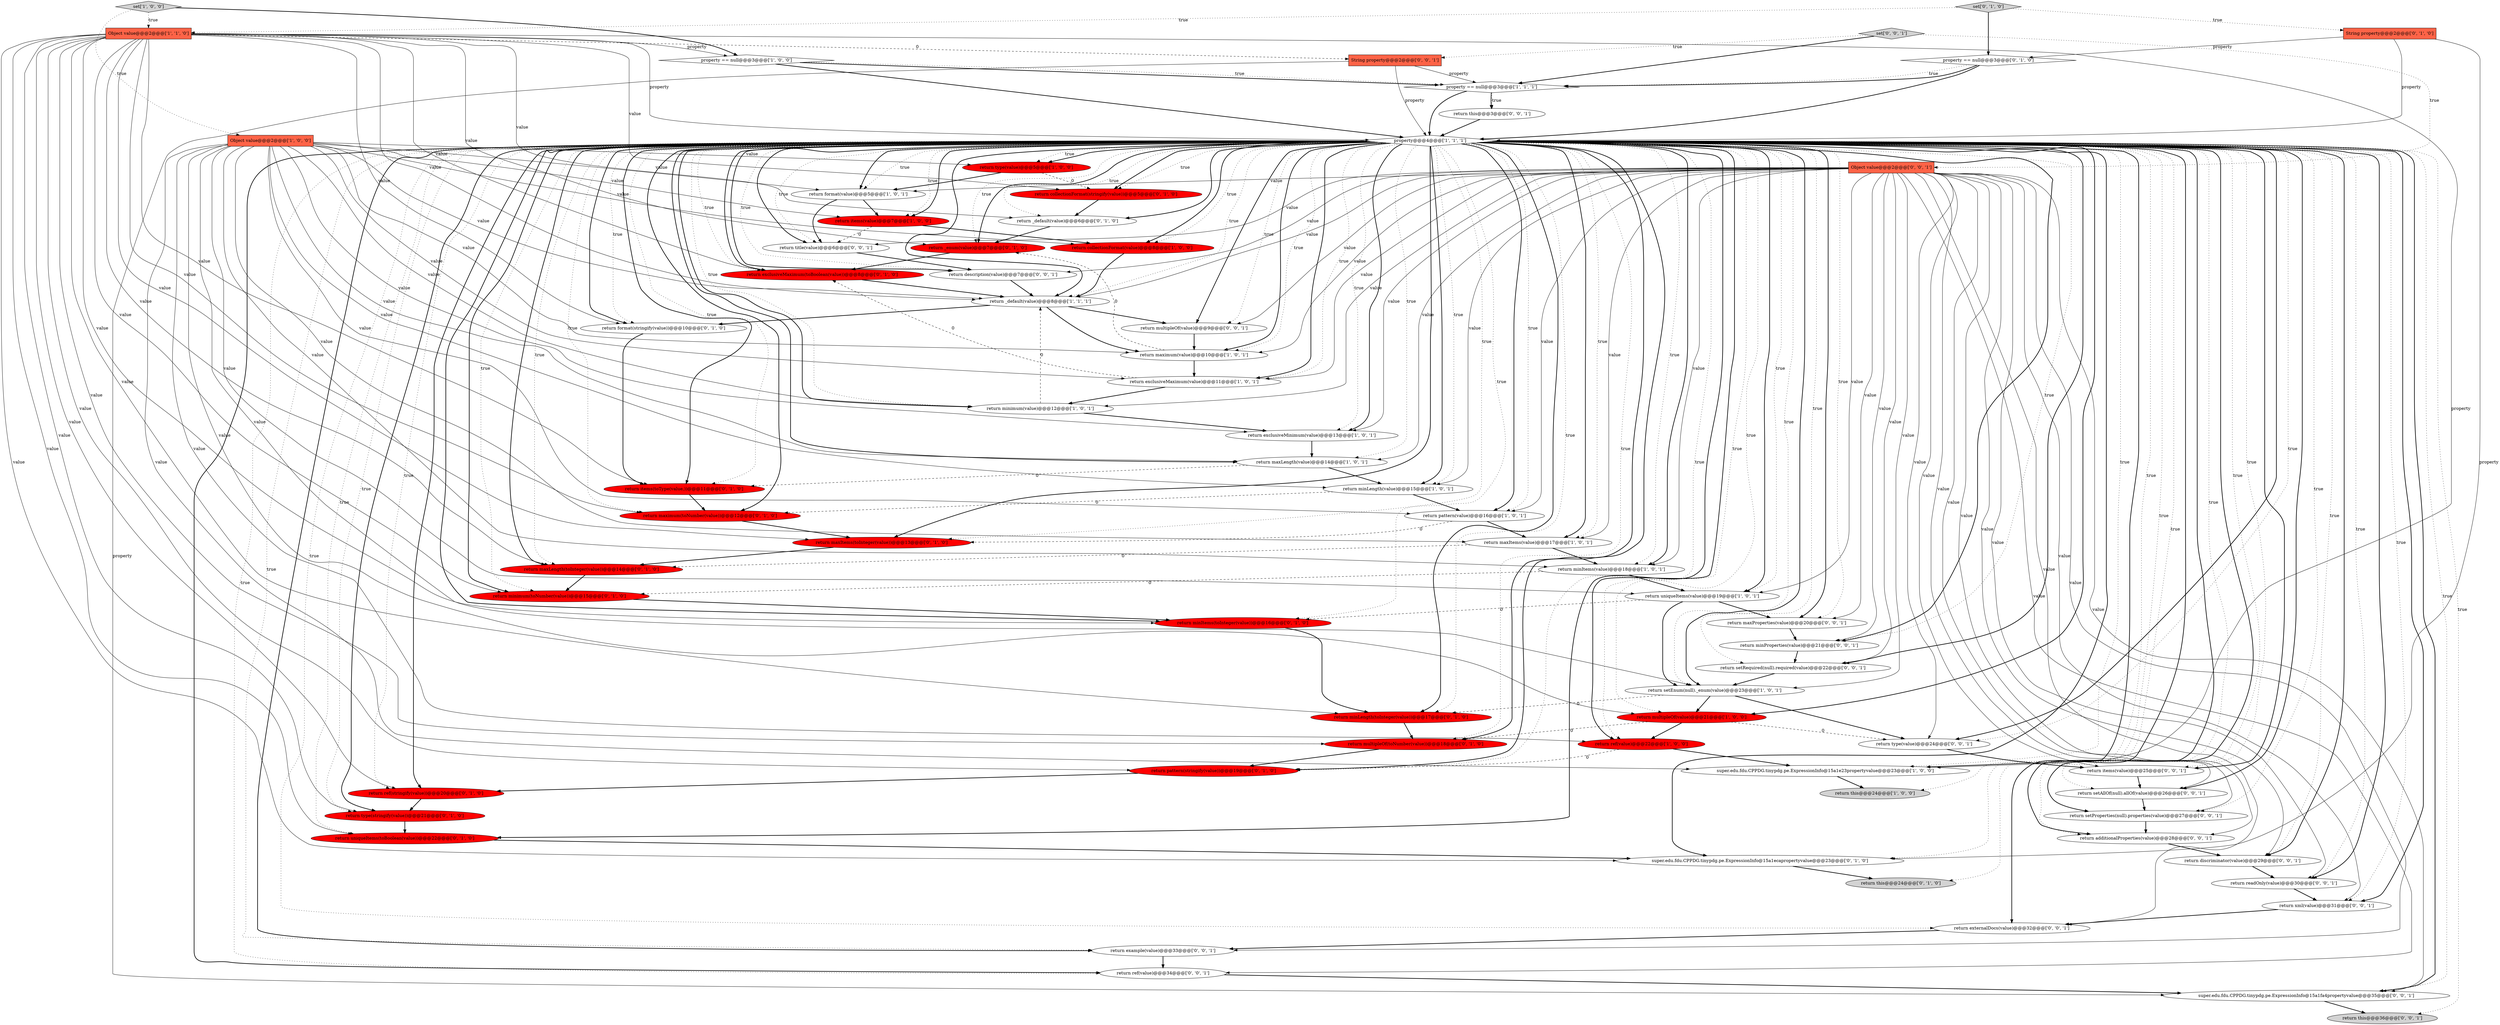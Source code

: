 digraph {
9 [style = filled, label = "return minItems(value)@@@18@@@['1', '0', '1']", fillcolor = white, shape = ellipse image = "AAA0AAABBB1BBB"];
30 [style = filled, label = "return maxLength(toInteger(value))@@@14@@@['0', '1', '0']", fillcolor = red, shape = ellipse image = "AAA1AAABBB2BBB"];
61 [style = filled, label = "set['0', '0', '1']", fillcolor = lightgray, shape = diamond image = "AAA0AAABBB3BBB"];
57 [style = filled, label = "super.edu.fdu.CPPDG.tinypdg.pe.ExpressionInfo@15a1fa4propertyvalue@@@35@@@['0', '0', '1']", fillcolor = white, shape = ellipse image = "AAA0AAABBB3BBB"];
17 [style = filled, label = "return minLength(value)@@@15@@@['1', '0', '1']", fillcolor = white, shape = ellipse image = "AAA0AAABBB1BBB"];
45 [style = filled, label = "return _enum(value)@@@7@@@['0', '1', '0']", fillcolor = red, shape = ellipse image = "AAA1AAABBB2BBB"];
2 [style = filled, label = "return maxItems(value)@@@17@@@['1', '0', '1']", fillcolor = white, shape = ellipse image = "AAA0AAABBB1BBB"];
3 [style = filled, label = "return maximum(value)@@@10@@@['1', '0', '1']", fillcolor = white, shape = ellipse image = "AAA0AAABBB1BBB"];
6 [style = filled, label = "return ref(value)@@@22@@@['1', '0', '0']", fillcolor = red, shape = ellipse image = "AAA1AAABBB1BBB"];
33 [style = filled, label = "return _default(value)@@@6@@@['0', '1', '0']", fillcolor = white, shape = ellipse image = "AAA0AAABBB2BBB"];
5 [style = filled, label = "return type(value)@@@5@@@['1', '0', '0']", fillcolor = red, shape = ellipse image = "AAA1AAABBB1BBB"];
38 [style = filled, label = "return ref(stringify(value))@@@20@@@['0', '1', '0']", fillcolor = red, shape = ellipse image = "AAA1AAABBB2BBB"];
10 [style = filled, label = "return pattern(value)@@@16@@@['1', '0', '1']", fillcolor = white, shape = ellipse image = "AAA0AAABBB1BBB"];
50 [style = filled, label = "return maxProperties(value)@@@20@@@['0', '0', '1']", fillcolor = white, shape = ellipse image = "AAA0AAABBB3BBB"];
27 [style = filled, label = "return format(stringify(value))@@@10@@@['0', '1', '0']", fillcolor = white, shape = ellipse image = "AAA0AAABBB2BBB"];
69 [style = filled, label = "return title(value)@@@6@@@['0', '0', '1']", fillcolor = white, shape = ellipse image = "AAA0AAABBB3BBB"];
66 [style = filled, label = "return setAllOf(null).allOf(value)@@@26@@@['0', '0', '1']", fillcolor = white, shape = ellipse image = "AAA0AAABBB3BBB"];
48 [style = filled, label = "return ref(value)@@@34@@@['0', '0', '1']", fillcolor = white, shape = ellipse image = "AAA0AAABBB3BBB"];
52 [style = filled, label = "return example(value)@@@33@@@['0', '0', '1']", fillcolor = white, shape = ellipse image = "AAA0AAABBB3BBB"];
22 [style = filled, label = "return collectionFormat(value)@@@8@@@['1', '0', '0']", fillcolor = red, shape = ellipse image = "AAA1AAABBB1BBB"];
13 [style = filled, label = "return exclusiveMinimum(value)@@@13@@@['1', '0', '1']", fillcolor = white, shape = ellipse image = "AAA0AAABBB1BBB"];
58 [style = filled, label = "return minProperties(value)@@@21@@@['0', '0', '1']", fillcolor = white, shape = ellipse image = "AAA0AAABBB3BBB"];
16 [style = filled, label = "return minimum(value)@@@12@@@['1', '0', '1']", fillcolor = white, shape = ellipse image = "AAA0AAABBB1BBB"];
55 [style = filled, label = "return externalDocs(value)@@@32@@@['0', '0', '1']", fillcolor = white, shape = ellipse image = "AAA0AAABBB3BBB"];
18 [style = filled, label = "return maxLength(value)@@@14@@@['1', '0', '1']", fillcolor = white, shape = ellipse image = "AAA0AAABBB1BBB"];
28 [style = filled, label = "return multipleOf(toNumber(value))@@@18@@@['0', '1', '0']", fillcolor = red, shape = ellipse image = "AAA1AAABBB2BBB"];
46 [style = filled, label = "return collectionFormat(stringify(value))@@@5@@@['0', '1', '0']", fillcolor = red, shape = ellipse image = "AAA1AAABBB2BBB"];
39 [style = filled, label = "return maxItems(toInteger(value))@@@13@@@['0', '1', '0']", fillcolor = red, shape = ellipse image = "AAA1AAABBB2BBB"];
49 [style = filled, label = "Object value@@@2@@@['0', '0', '1']", fillcolor = tomato, shape = box image = "AAA0AAABBB3BBB"];
56 [style = filled, label = "return this@@@36@@@['0', '0', '1']", fillcolor = lightgray, shape = ellipse image = "AAA0AAABBB3BBB"];
29 [style = filled, label = "return exclusiveMaximum(toBoolean(value))@@@8@@@['0', '1', '0']", fillcolor = red, shape = ellipse image = "AAA1AAABBB2BBB"];
32 [style = filled, label = "property == null@@@3@@@['0', '1', '0']", fillcolor = white, shape = diamond image = "AAA0AAABBB2BBB"];
35 [style = filled, label = "super.edu.fdu.CPPDG.tinypdg.pe.ExpressionInfo@15a1ecapropertyvalue@@@23@@@['0', '1', '0']", fillcolor = white, shape = ellipse image = "AAA0AAABBB2BBB"];
36 [style = filled, label = "return minItems(toInteger(value))@@@16@@@['0', '1', '0']", fillcolor = red, shape = ellipse image = "AAA1AAABBB2BBB"];
11 [style = filled, label = "return _default(value)@@@8@@@['1', '1', '1']", fillcolor = white, shape = ellipse image = "AAA0AAABBB1BBB"];
64 [style = filled, label = "return discriminator(value)@@@29@@@['0', '0', '1']", fillcolor = white, shape = ellipse image = "AAA0AAABBB3BBB"];
70 [style = filled, label = "return items(value)@@@25@@@['0', '0', '1']", fillcolor = white, shape = ellipse image = "AAA0AAABBB3BBB"];
44 [style = filled, label = "set['0', '1', '0']", fillcolor = lightgray, shape = diamond image = "AAA0AAABBB2BBB"];
47 [style = filled, label = "return type(stringify(value))@@@21@@@['0', '1', '0']", fillcolor = red, shape = ellipse image = "AAA1AAABBB2BBB"];
63 [style = filled, label = "return setProperties(null).properties(value)@@@27@@@['0', '0', '1']", fillcolor = white, shape = ellipse image = "AAA0AAABBB3BBB"];
8 [style = filled, label = "property == null@@@3@@@['1', '1', '1']", fillcolor = white, shape = diamond image = "AAA0AAABBB1BBB"];
12 [style = filled, label = "Object value@@@2@@@['1', '1', '0']", fillcolor = tomato, shape = box image = "AAA0AAABBB1BBB"];
25 [style = filled, label = "property@@@4@@@['1', '1', '1']", fillcolor = white, shape = diamond image = "AAA0AAABBB1BBB"];
7 [style = filled, label = "property == null@@@3@@@['1', '0', '0']", fillcolor = white, shape = diamond image = "AAA0AAABBB1BBB"];
14 [style = filled, label = "return uniqueItems(value)@@@19@@@['1', '0', '1']", fillcolor = white, shape = ellipse image = "AAA0AAABBB1BBB"];
1 [style = filled, label = "return multipleOf(value)@@@21@@@['1', '0', '0']", fillcolor = red, shape = ellipse image = "AAA1AAABBB1BBB"];
43 [style = filled, label = "return minLength(toInteger(value))@@@17@@@['0', '1', '0']", fillcolor = red, shape = ellipse image = "AAA1AAABBB2BBB"];
21 [style = filled, label = "set['1', '0', '0']", fillcolor = lightgray, shape = diamond image = "AAA0AAABBB1BBB"];
51 [style = filled, label = "return setRequired(null).required(value)@@@22@@@['0', '0', '1']", fillcolor = white, shape = ellipse image = "AAA0AAABBB3BBB"];
67 [style = filled, label = "return readOnly(value)@@@30@@@['0', '0', '1']", fillcolor = white, shape = ellipse image = "AAA0AAABBB3BBB"];
19 [style = filled, label = "return exclusiveMaximum(value)@@@11@@@['1', '0', '1']", fillcolor = white, shape = ellipse image = "AAA0AAABBB1BBB"];
31 [style = filled, label = "return pattern(stringify(value))@@@19@@@['0', '1', '0']", fillcolor = red, shape = ellipse image = "AAA1AAABBB2BBB"];
60 [style = filled, label = "return multipleOf(value)@@@9@@@['0', '0', '1']", fillcolor = white, shape = ellipse image = "AAA0AAABBB3BBB"];
53 [style = filled, label = "String property@@@2@@@['0', '0', '1']", fillcolor = tomato, shape = box image = "AAA0AAABBB3BBB"];
4 [style = filled, label = "return this@@@24@@@['1', '0', '0']", fillcolor = lightgray, shape = ellipse image = "AAA0AAABBB1BBB"];
37 [style = filled, label = "return uniqueItems(toBoolean(value))@@@22@@@['0', '1', '0']", fillcolor = red, shape = ellipse image = "AAA1AAABBB2BBB"];
40 [style = filled, label = "String property@@@2@@@['0', '1', '0']", fillcolor = tomato, shape = box image = "AAA0AAABBB2BBB"];
59 [style = filled, label = "return description(value)@@@7@@@['0', '0', '1']", fillcolor = white, shape = ellipse image = "AAA0AAABBB3BBB"];
54 [style = filled, label = "return type(value)@@@24@@@['0', '0', '1']", fillcolor = white, shape = ellipse image = "AAA0AAABBB3BBB"];
41 [style = filled, label = "return minimum(toNumber(value))@@@15@@@['0', '1', '0']", fillcolor = red, shape = ellipse image = "AAA1AAABBB2BBB"];
24 [style = filled, label = "return format(value)@@@5@@@['1', '0', '1']", fillcolor = white, shape = ellipse image = "AAA0AAABBB1BBB"];
68 [style = filled, label = "return this@@@3@@@['0', '0', '1']", fillcolor = white, shape = ellipse image = "AAA0AAABBB3BBB"];
26 [style = filled, label = "return items(toType(value,))@@@11@@@['0', '1', '0']", fillcolor = red, shape = ellipse image = "AAA1AAABBB2BBB"];
34 [style = filled, label = "return maximum(toNumber(value))@@@12@@@['0', '1', '0']", fillcolor = red, shape = ellipse image = "AAA1AAABBB2BBB"];
23 [style = filled, label = "return items(value)@@@7@@@['1', '0', '0']", fillcolor = red, shape = ellipse image = "AAA1AAABBB1BBB"];
0 [style = filled, label = "Object value@@@2@@@['1', '0', '0']", fillcolor = tomato, shape = box image = "AAA0AAABBB1BBB"];
62 [style = filled, label = "return xml(value)@@@31@@@['0', '0', '1']", fillcolor = white, shape = ellipse image = "AAA0AAABBB3BBB"];
65 [style = filled, label = "return additionalProperties(value)@@@28@@@['0', '0', '1']", fillcolor = white, shape = ellipse image = "AAA0AAABBB3BBB"];
20 [style = filled, label = "return setEnum(null)._enum(value)@@@23@@@['1', '0', '1']", fillcolor = white, shape = ellipse image = "AAA0AAABBB1BBB"];
42 [style = filled, label = "return this@@@24@@@['0', '1', '0']", fillcolor = lightgray, shape = ellipse image = "AAA0AAABBB2BBB"];
15 [style = filled, label = "super.edu.fdu.CPPDG.tinypdg.pe.ExpressionInfo@15a1e23propertyvalue@@@23@@@['1', '0', '0']", fillcolor = white, shape = ellipse image = "AAA0AAABBB1BBB"];
21->12 [style = dotted, label="true"];
25->1 [style = bold, label=""];
70->66 [style = bold, label=""];
25->52 [style = bold, label=""];
12->30 [style = solid, label="value"];
25->22 [style = bold, label=""];
25->33 [style = bold, label=""];
25->45 [style = bold, label=""];
25->34 [style = bold, label=""];
25->30 [style = bold, label=""];
12->26 [style = solid, label="value"];
49->51 [style = solid, label="value"];
49->62 [style = solid, label="value"];
25->4 [style = dotted, label="true"];
25->35 [style = dotted, label="true"];
26->34 [style = bold, label=""];
49->64 [style = solid, label="value"];
25->43 [style = bold, label=""];
25->28 [style = dotted, label="true"];
49->69 [style = solid, label="value"];
25->14 [style = bold, label=""];
47->37 [style = bold, label=""];
25->29 [style = bold, label=""];
25->29 [style = dotted, label="true"];
25->48 [style = bold, label=""];
25->6 [style = bold, label=""];
53->57 [style = solid, label="property"];
7->8 [style = bold, label=""];
44->12 [style = dotted, label="true"];
25->35 [style = bold, label=""];
25->11 [style = dotted, label="true"];
25->65 [style = dotted, label="true"];
49->14 [style = solid, label="value"];
25->59 [style = bold, label=""];
11->60 [style = bold, label=""];
25->18 [style = dotted, label="true"];
25->59 [style = dotted, label="true"];
25->31 [style = bold, label=""];
25->63 [style = bold, label=""];
49->19 [style = solid, label="value"];
23->22 [style = bold, label=""];
32->8 [style = dotted, label="true"];
25->60 [style = dotted, label="true"];
5->46 [style = dashed, label="0"];
3->19 [style = bold, label=""];
25->50 [style = dotted, label="true"];
44->40 [style = dotted, label="true"];
25->58 [style = bold, label=""];
32->25 [style = bold, label=""];
25->19 [style = bold, label=""];
9->14 [style = bold, label=""];
25->47 [style = dotted, label="true"];
25->15 [style = bold, label=""];
11->27 [style = bold, label=""];
33->45 [style = bold, label=""];
25->10 [style = bold, label=""];
49->24 [style = solid, label="value"];
9->41 [style = dashed, label="0"];
25->19 [style = dotted, label="true"];
14->20 [style = bold, label=""];
49->57 [style = solid, label="value"];
25->51 [style = bold, label=""];
25->57 [style = bold, label=""];
66->63 [style = bold, label=""];
25->47 [style = bold, label=""];
53->8 [style = solid, label="property"];
25->28 [style = bold, label=""];
30->41 [style = bold, label=""];
49->2 [style = solid, label="value"];
25->62 [style = bold, label=""];
49->11 [style = solid, label="value"];
61->53 [style = dotted, label="true"];
25->36 [style = bold, label=""];
12->15 [style = solid, label="property"];
21->0 [style = dotted, label="true"];
25->55 [style = bold, label=""];
25->69 [style = dotted, label="true"];
25->57 [style = dotted, label="true"];
25->3 [style = bold, label=""];
25->48 [style = dotted, label="true"];
12->7 [style = solid, label="property"];
49->54 [style = solid, label="value"];
62->55 [style = bold, label=""];
69->59 [style = bold, label=""];
12->28 [style = solid, label="value"];
6->31 [style = dashed, label="0"];
40->35 [style = solid, label="property"];
2->9 [style = bold, label=""];
25->54 [style = dotted, label="true"];
2->30 [style = dashed, label="0"];
49->17 [style = solid, label="value"];
25->38 [style = dotted, label="true"];
12->34 [style = solid, label="value"];
49->66 [style = solid, label="value"];
25->2 [style = bold, label=""];
12->39 [style = solid, label="value"];
45->29 [style = bold, label=""];
12->29 [style = solid, label="value"];
12->46 [style = solid, label="value"];
25->45 [style = dotted, label="true"];
25->27 [style = bold, label=""];
0->18 [style = solid, label="value"];
25->5 [style = dotted, label="true"];
25->24 [style = bold, label=""];
25->15 [style = dotted, label="true"];
59->11 [style = bold, label=""];
23->69 [style = dashed, label="0"];
25->42 [style = dotted, label="true"];
58->51 [style = bold, label=""];
49->70 [style = solid, label="value"];
25->52 [style = dotted, label="true"];
25->37 [style = bold, label=""];
61->8 [style = bold, label=""];
12->45 [style = solid, label="value"];
44->32 [style = bold, label=""];
25->20 [style = dotted, label="true"];
25->26 [style = bold, label=""];
46->33 [style = bold, label=""];
52->48 [style = bold, label=""];
0->10 [style = solid, label="value"];
25->6 [style = dotted, label="true"];
38->47 [style = bold, label=""];
21->7 [style = bold, label=""];
0->17 [style = solid, label="value"];
49->10 [style = solid, label="value"];
10->2 [style = bold, label=""];
25->23 [style = dotted, label="true"];
49->67 [style = solid, label="value"];
25->10 [style = dotted, label="true"];
25->64 [style = dotted, label="true"];
25->55 [style = dotted, label="true"];
7->8 [style = dotted, label="true"];
25->65 [style = bold, label=""];
40->25 [style = solid, label="property"];
54->70 [style = bold, label=""];
0->22 [style = solid, label="value"];
25->64 [style = bold, label=""];
25->26 [style = dotted, label="true"];
22->11 [style = bold, label=""];
29->11 [style = bold, label=""];
13->18 [style = bold, label=""];
25->38 [style = bold, label=""];
27->26 [style = bold, label=""];
36->43 [style = bold, label=""];
17->10 [style = bold, label=""];
16->13 [style = bold, label=""];
1->54 [style = dashed, label="0"];
63->65 [style = bold, label=""];
25->39 [style = bold, label=""];
0->24 [style = solid, label="value"];
25->70 [style = bold, label=""];
24->69 [style = bold, label=""];
50->58 [style = bold, label=""];
68->25 [style = bold, label=""];
10->39 [style = dashed, label="0"];
25->31 [style = dotted, label="true"];
35->42 [style = bold, label=""];
25->41 [style = bold, label=""];
28->31 [style = bold, label=""];
12->36 [style = solid, label="value"];
25->66 [style = dotted, label="true"];
0->3 [style = solid, label="value"];
25->18 [style = bold, label=""];
25->9 [style = bold, label=""];
25->24 [style = dotted, label="true"];
0->11 [style = solid, label="value"];
31->38 [style = bold, label=""];
25->39 [style = dotted, label="true"];
25->13 [style = dotted, label="true"];
20->1 [style = bold, label=""];
1->28 [style = dashed, label="0"];
49->3 [style = solid, label="value"];
25->16 [style = bold, label=""];
25->17 [style = bold, label=""];
12->41 [style = solid, label="value"];
51->20 [style = bold, label=""];
6->15 [style = bold, label=""];
53->25 [style = solid, label="property"];
12->53 [style = dashed, label="0"];
19->16 [style = bold, label=""];
49->18 [style = solid, label="value"];
8->68 [style = dotted, label="true"];
16->11 [style = dashed, label="0"];
60->3 [style = bold, label=""];
25->20 [style = bold, label=""];
32->8 [style = bold, label=""];
49->60 [style = solid, label="value"];
1->6 [style = bold, label=""];
0->6 [style = solid, label="value"];
41->36 [style = bold, label=""];
0->2 [style = solid, label="value"];
11->3 [style = bold, label=""];
5->24 [style = bold, label=""];
3->45 [style = dashed, label="0"];
49->55 [style = solid, label="value"];
34->39 [style = bold, label=""];
25->36 [style = dotted, label="true"];
40->32 [style = solid, label="property"];
14->50 [style = bold, label=""];
12->38 [style = solid, label="value"];
49->50 [style = solid, label="value"];
20->54 [style = bold, label=""];
25->43 [style = dotted, label="true"];
25->5 [style = bold, label=""];
0->19 [style = solid, label="value"];
0->1 [style = solid, label="value"];
64->67 [style = bold, label=""];
49->48 [style = solid, label="value"];
49->9 [style = solid, label="value"];
37->35 [style = bold, label=""];
55->52 [style = bold, label=""];
0->13 [style = solid, label="value"];
25->2 [style = dotted, label="true"];
20->43 [style = dashed, label="0"];
49->20 [style = solid, label="value"];
25->54 [style = bold, label=""];
25->16 [style = dotted, label="true"];
12->37 [style = solid, label="value"];
25->1 [style = dotted, label="true"];
24->23 [style = bold, label=""];
18->26 [style = dashed, label="0"];
25->37 [style = dotted, label="true"];
25->33 [style = dotted, label="true"];
0->20 [style = solid, label="value"];
17->34 [style = dashed, label="0"];
12->43 [style = solid, label="value"];
48->57 [style = bold, label=""];
25->13 [style = bold, label=""];
25->34 [style = dotted, label="true"];
25->23 [style = bold, label=""];
65->64 [style = bold, label=""];
49->59 [style = solid, label="value"];
12->31 [style = solid, label="value"];
0->5 [style = solid, label="value"];
19->29 [style = dashed, label="0"];
25->51 [style = dotted, label="true"];
18->17 [style = bold, label=""];
25->58 [style = dotted, label="true"];
12->47 [style = solid, label="value"];
0->16 [style = solid, label="value"];
25->14 [style = dotted, label="true"];
25->46 [style = bold, label=""];
49->58 [style = solid, label="value"];
25->41 [style = dotted, label="true"];
12->11 [style = solid, label="value"];
25->46 [style = dotted, label="true"];
14->36 [style = dashed, label="0"];
25->67 [style = dotted, label="true"];
43->28 [style = bold, label=""];
67->62 [style = bold, label=""];
39->30 [style = bold, label=""];
57->56 [style = bold, label=""];
49->13 [style = solid, label="value"];
12->33 [style = solid, label="value"];
25->69 [style = bold, label=""];
0->14 [style = solid, label="value"];
25->9 [style = dotted, label="true"];
8->68 [style = bold, label=""];
0->23 [style = solid, label="value"];
12->35 [style = solid, label="value"];
49->16 [style = solid, label="value"];
25->17 [style = dotted, label="true"];
25->11 [style = bold, label=""];
25->56 [style = dotted, label="true"];
15->4 [style = bold, label=""];
25->22 [style = dotted, label="true"];
25->3 [style = dotted, label="true"];
7->25 [style = bold, label=""];
25->70 [style = dotted, label="true"];
0->15 [style = solid, label="value"];
25->27 [style = dotted, label="true"];
49->65 [style = solid, label="value"];
25->30 [style = dotted, label="true"];
61->49 [style = dotted, label="true"];
8->25 [style = bold, label=""];
25->60 [style = bold, label=""];
25->50 [style = bold, label=""];
12->27 [style = solid, label="value"];
49->52 [style = solid, label="value"];
25->66 [style = bold, label=""];
49->63 [style = solid, label="value"];
25->67 [style = bold, label=""];
0->9 [style = solid, label="value"];
12->25 [style = solid, label="property"];
25->63 [style = dotted, label="true"];
25->62 [style = dotted, label="true"];
}
